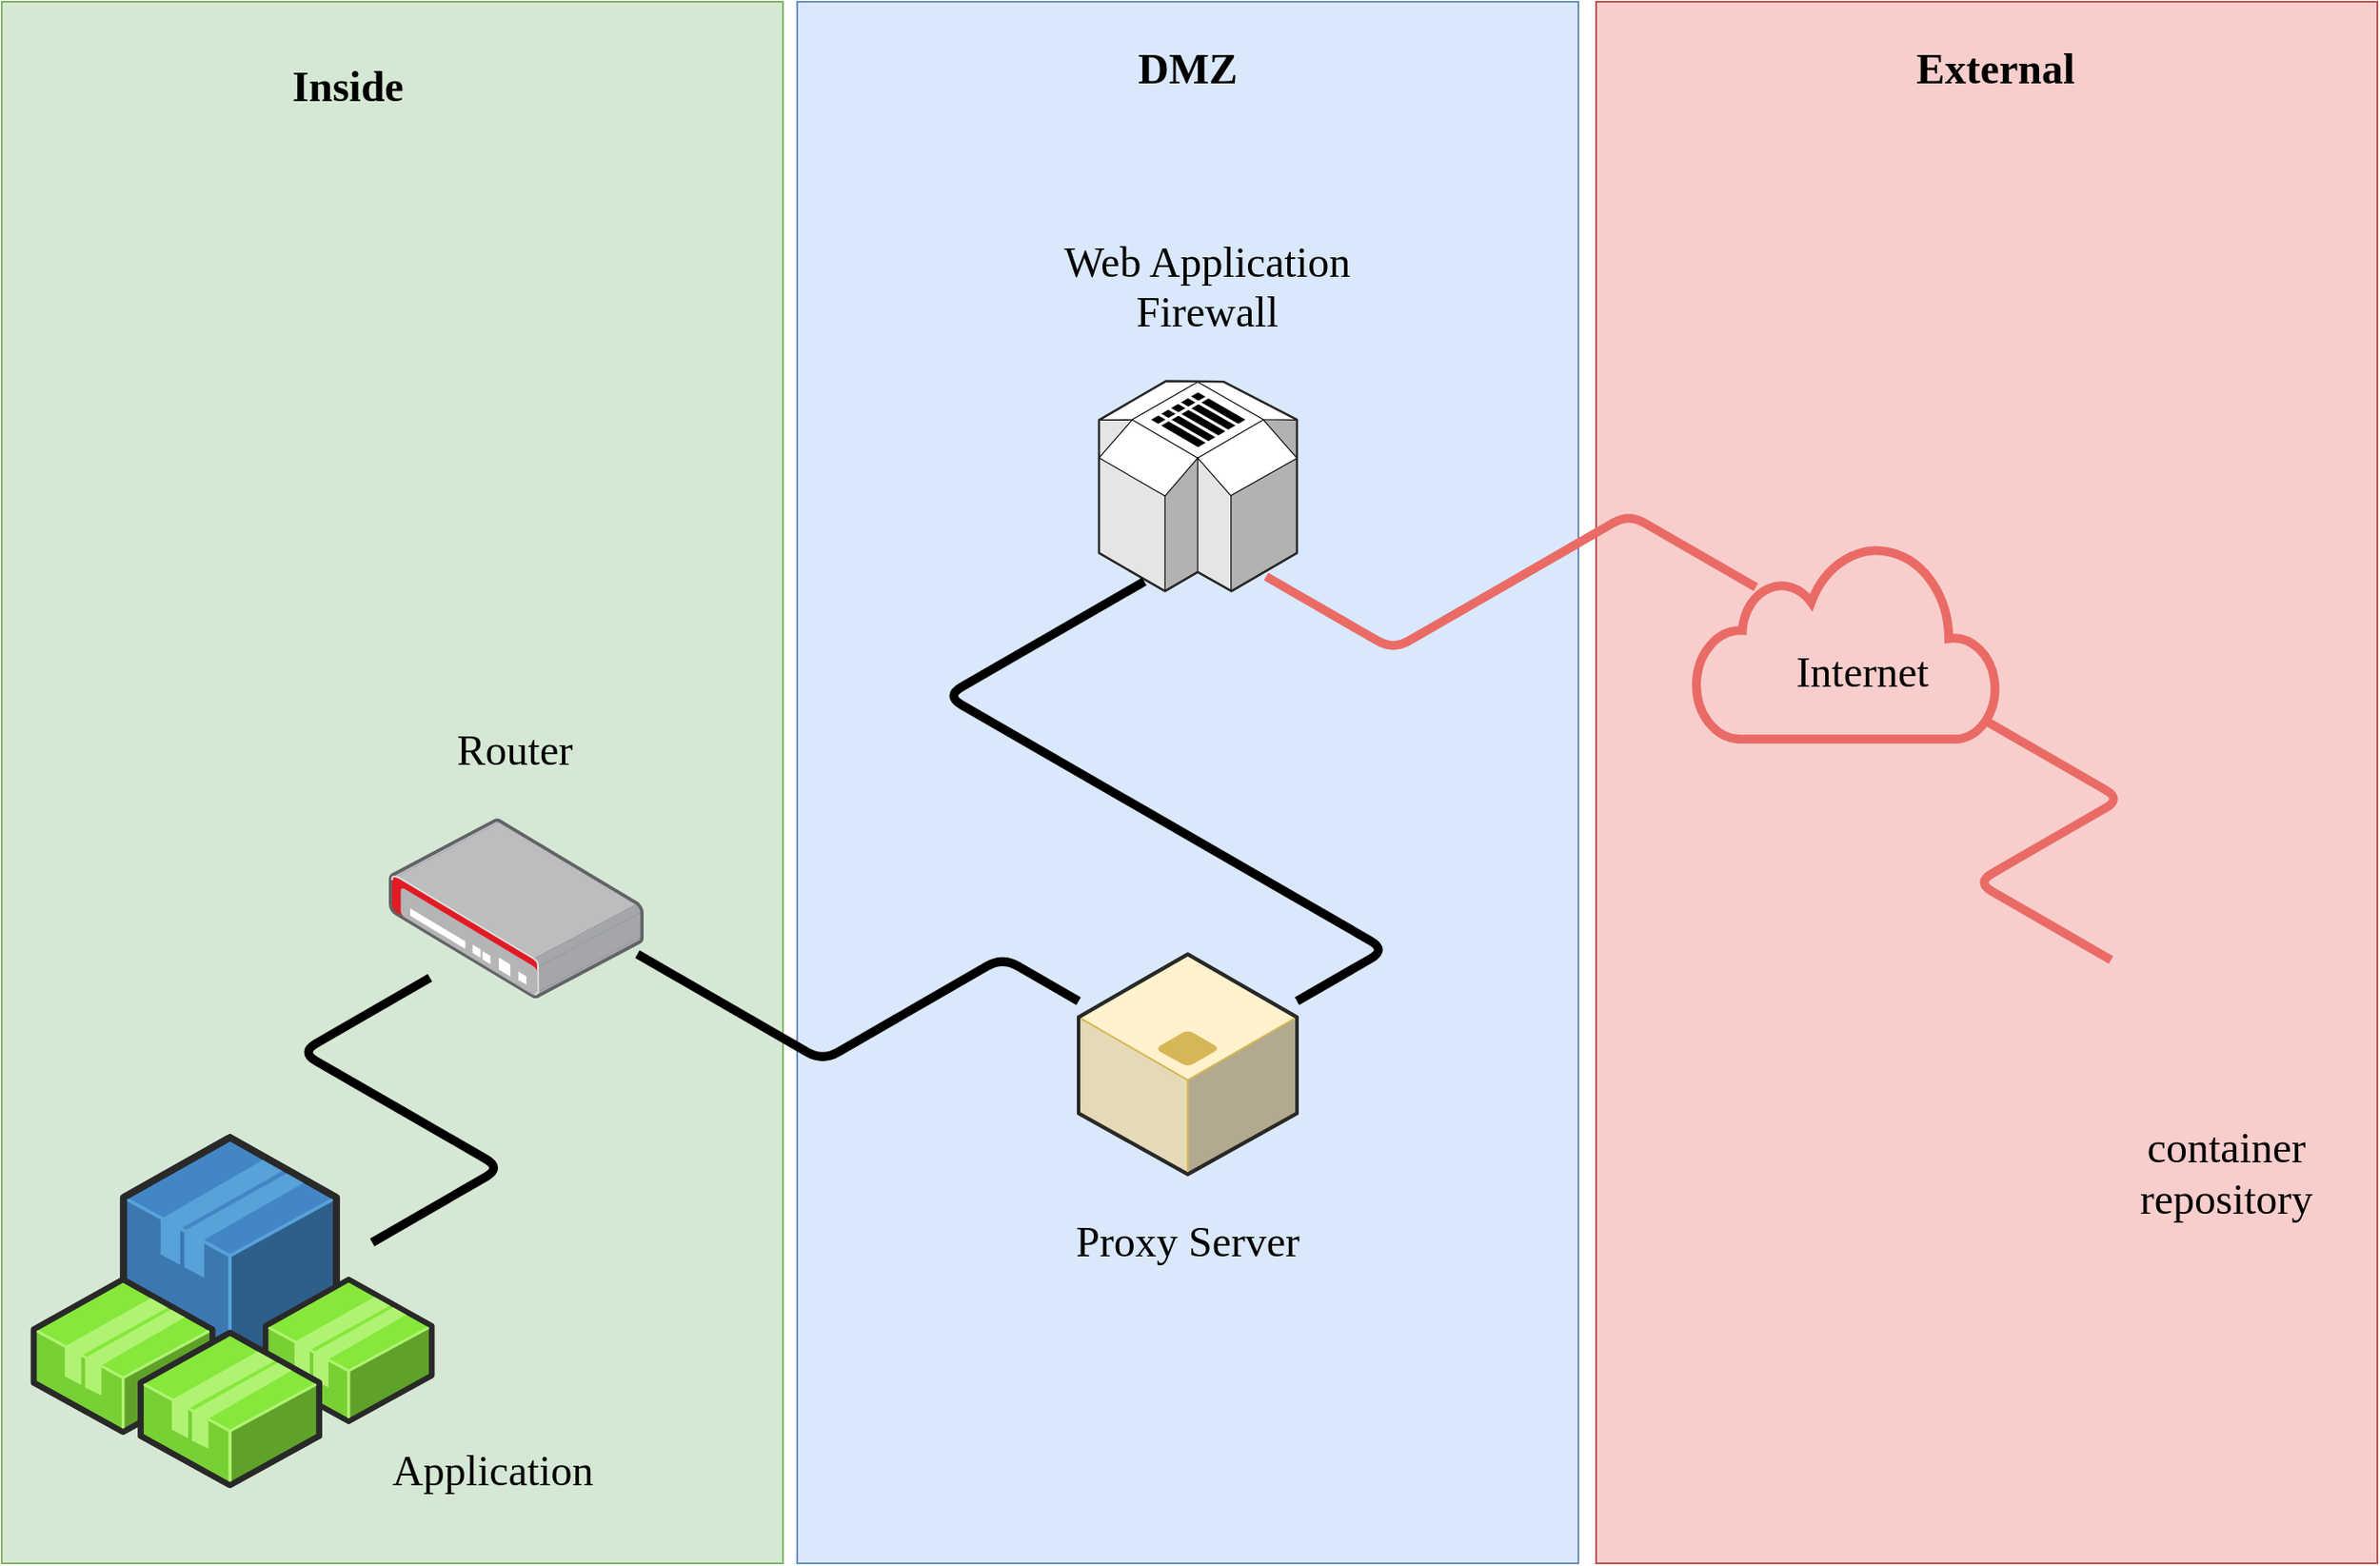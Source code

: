 <mxfile version="13.6.3" type="device"><diagram name="Page-1" id="aaaa8250-4180-3840-79b5-4cada1eebb92"><mxGraphModel dx="3353" dy="1589" grid="1" gridSize="10" guides="1" tooltips="1" connect="1" arrows="1" fold="1" page="1" pageScale="1" pageWidth="850" pageHeight="1100" background="#ffffff" math="0" shadow="0"><root><mxCell id="0"/><mxCell id="1" parent="0"/><mxCell id="_lF3N22N4sEMzmTDZIkt-34" value="" style="rounded=0;whiteSpace=wrap;html=1;fontFamily=Tahoma;align=center;fillColor=#f8cecc;strokeColor=#b85450;" vertex="1" parent="1"><mxGeometry x="1900" y="430" width="440" height="880" as="geometry"/></mxCell><mxCell id="_lF3N22N4sEMzmTDZIkt-27" value="" style="rounded=0;whiteSpace=wrap;html=1;fontFamily=Tahoma;align=center;fillColor=#dae8fc;strokeColor=#6c8ebf;" vertex="1" parent="1"><mxGeometry x="1450" y="430" width="440" height="880" as="geometry"/></mxCell><mxCell id="_lF3N22N4sEMzmTDZIkt-26" value="" style="rounded=0;whiteSpace=wrap;html=1;fontFamily=Tahoma;align=center;fillColor=#d5e8d4;strokeColor=#82b366;" vertex="1" parent="1"><mxGeometry x="1002" y="430" width="440" height="880" as="geometry"/></mxCell><mxCell id="_lF3N22N4sEMzmTDZIkt-15" value="" style="verticalLabelPosition=bottom;html=1;verticalAlign=top;strokeWidth=1;align=center;outlineConnect=0;dashed=0;outlineConnect=0;shape=mxgraph.aws3d.application;fillColor=#4286c5;strokeColor=#57A2D8;aspect=fixed;" vertex="1" parent="1"><mxGeometry x="1070.6" y="1070" width="119.85" height="133" as="geometry"/></mxCell><mxCell id="_lF3N22N4sEMzmTDZIkt-17" value="" style="verticalLabelPosition=bottom;html=1;verticalAlign=top;strokeWidth=1;align=center;outlineConnect=0;dashed=0;outlineConnect=0;shape=mxgraph.aws3d.application2;fillColor=#86E83A;strokeColor=#B0F373;aspect=fixed;" vertex="1" parent="1"><mxGeometry x="1150.6" y="1150" width="93.58" height="80" as="geometry"/></mxCell><mxCell id="1a8abee3a6cfdf20-13" value="" style="verticalLabelPosition=bottom;html=1;verticalAlign=top;strokeWidth=1;dashed=0;shape=mxgraph.aws3d.simpleDb2;aspect=fixed;rounded=1;shadow=0;comic=0;fontSize=12;" parent="1" vertex="1"><mxGeometry x="1620" y="643.84" width="111.5" height="118.32" as="geometry"/></mxCell><mxCell id="LnxidX9yPW9uQRd6AGxt-1" value="" style="points=[];aspect=fixed;html=1;align=center;shadow=0;dashed=0;image;image=img/lib/allied_telesis/security/Router_VPN.svg;" parent="1" vertex="1"><mxGeometry x="1220" y="890" width="143.53" height="101.86" as="geometry"/></mxCell><mxCell id="LnxidX9yPW9uQRd6AGxt-10" value="" style="html=1;verticalLabelPosition=bottom;align=center;labelBackgroundColor=#ffffff;verticalAlign=top;strokeWidth=5;shadow=0;dashed=0;shape=mxgraph.ios7.icons.cloud;fillColor=none;strokeColor=#EA6B66;" parent="1" vertex="1"><mxGeometry x="1956" y="735.54" width="170" height="110" as="geometry"/></mxCell><mxCell id="_lF3N22N4sEMzmTDZIkt-1" value="&lt;div&gt;&lt;span style=&quot;font-size: 24px&quot;&gt;Web Application Firewall&lt;/span&gt;&lt;/div&gt;&lt;div&gt;&lt;br&gt;&lt;/div&gt;" style="text;html=1;strokeColor=none;fillColor=none;align=center;verticalAlign=middle;whiteSpace=wrap;rounded=0;fontStyle=0;fontFamily=Tahoma;" vertex="1" parent="1"><mxGeometry x="1570" y="560" width="222" height="76.7" as="geometry"/></mxCell><mxCell id="_lF3N22N4sEMzmTDZIkt-4" value="&lt;span style=&quot;font-size: 24px&quot;&gt;Internet&lt;/span&gt;" style="text;html=1;strokeColor=none;fillColor=none;align=center;verticalAlign=middle;whiteSpace=wrap;rounded=0;fontStyle=0;fontFamily=Verdana;strokeWidth=5;" vertex="1" parent="1"><mxGeometry x="2010" y="780" width="80" height="55.54" as="geometry"/></mxCell><mxCell id="_lF3N22N4sEMzmTDZIkt-6" value="" style="shape=image;imageAspect=0;aspect=fixed;verticalLabelPosition=bottom;verticalAlign=top;image=https://avatars1.githubusercontent.com/u/38353654?s=200&amp;v=4;" vertex="1" parent="1"><mxGeometry x="2195" y="920" width="120" height="120" as="geometry"/></mxCell><mxCell id="_lF3N22N4sEMzmTDZIkt-7" value="&lt;div style=&quot;font-size: 24px&quot;&gt;&lt;span&gt;container repository&lt;/span&gt;&lt;br&gt;&lt;/div&gt;" style="text;html=1;strokeColor=none;fillColor=none;align=center;verticalAlign=middle;whiteSpace=wrap;rounded=0;fontFamily=Verdana;fontStyle=0" vertex="1" parent="1"><mxGeometry x="2170" y="1040" width="170" height="100" as="geometry"/></mxCell><mxCell id="_lF3N22N4sEMzmTDZIkt-9" value="" style="edgeStyle=isometricEdgeStyle;endArrow=none;html=1;entryX=0.229;entryY=0.954;entryDx=0;entryDy=0;entryPerimeter=0;strokeWidth=5;" edge="1" parent="1" source="_lF3N22N4sEMzmTDZIkt-19" target="1a8abee3a6cfdf20-13"><mxGeometry width="50" height="100" relative="1" as="geometry"><mxPoint x="1387.45" y="869.16" as="sourcePoint"/><mxPoint x="1280" y="770" as="targetPoint"/></mxGeometry></mxCell><mxCell id="_lF3N22N4sEMzmTDZIkt-13" value="" style="edgeStyle=isometricEdgeStyle;endArrow=none;html=1;elbow=vertical;strokeColor=#EA6B66;strokeWidth=5;" edge="1" parent="1"><mxGeometry x="0.326" y="-53" width="50" height="100" relative="1" as="geometry"><mxPoint x="2190" y="970" as="sourcePoint"/><mxPoint x="2120" y="835.54" as="targetPoint"/><mxPoint y="1" as="offset"/></mxGeometry></mxCell><mxCell id="_lF3N22N4sEMzmTDZIkt-14" value="" style="verticalLabelPosition=bottom;html=1;verticalAlign=top;strokeWidth=1;align=center;outlineConnect=0;dashed=0;outlineConnect=0;shape=mxgraph.aws3d.application2;fillColor=#86E83A;strokeColor=#B0F373;aspect=fixed;" vertex="1" parent="1"><mxGeometry x="1020" y="1150" width="100.6" height="86" as="geometry"/></mxCell><mxCell id="_lF3N22N4sEMzmTDZIkt-16" value="" style="verticalLabelPosition=bottom;html=1;verticalAlign=top;strokeWidth=1;align=center;outlineConnect=0;dashed=0;outlineConnect=0;shape=mxgraph.aws3d.application2;fillColor=#86E83A;strokeColor=#B0F373;aspect=fixed;" vertex="1" parent="1"><mxGeometry x="1080.23" y="1180" width="100.6" height="86" as="geometry"/></mxCell><mxCell id="_lF3N22N4sEMzmTDZIkt-18" value="&lt;div&gt;&lt;span style=&quot;font-size: 24px&quot;&gt;Router&lt;/span&gt;&lt;/div&gt;" style="text;html=1;strokeColor=none;fillColor=none;align=center;verticalAlign=middle;whiteSpace=wrap;rounded=0;fontStyle=0;fontFamily=Verdana;" vertex="1" parent="1"><mxGeometry x="1220" y="813.3" width="142" height="76.7" as="geometry"/></mxCell><mxCell id="_lF3N22N4sEMzmTDZIkt-19" value="" style="verticalLabelPosition=bottom;html=1;verticalAlign=top;strokeWidth=1;align=center;outlineConnect=0;dashed=0;outlineConnect=0;shape=mxgraph.aws3d.application_server;fillColor=#fff2cc;strokeColor=#d6b656;aspect=fixed;fontFamily=Tahoma;" vertex="1" parent="1"><mxGeometry x="1608.5" y="966.7" width="123" height="124" as="geometry"/></mxCell><mxCell id="_lF3N22N4sEMzmTDZIkt-20" value="" style="edgeStyle=isometricEdgeStyle;endArrow=none;html=1;strokeWidth=5;" edge="1" parent="1"><mxGeometry width="50" height="100" relative="1" as="geometry"><mxPoint x="1210.63" y="1129.16" as="sourcePoint"/><mxPoint x="1243.18" y="980" as="targetPoint"/></mxGeometry></mxCell><mxCell id="_lF3N22N4sEMzmTDZIkt-21" value="&lt;div&gt;&lt;span style=&quot;font-size: 24px&quot;&gt;Application&lt;/span&gt;&lt;/div&gt;" style="text;html=1;strokeColor=none;fillColor=none;align=left;verticalAlign=middle;whiteSpace=wrap;rounded=0;fontStyle=0;fontFamily=Tahoma;" vertex="1" parent="1"><mxGeometry x="1220" y="1220" width="222" height="76.7" as="geometry"/></mxCell><mxCell id="_lF3N22N4sEMzmTDZIkt-22" value="" style="edgeStyle=isometricEdgeStyle;endArrow=none;html=1;elbow=vertical;strokeWidth=5;" edge="1" parent="1" source="_lF3N22N4sEMzmTDZIkt-19"><mxGeometry x="0.326" y="-53" width="50" height="100" relative="1" as="geometry"><mxPoint x="2130" y="1462.983" as="sourcePoint"/><mxPoint x="1360" y="966.7" as="targetPoint"/><mxPoint y="1" as="offset"/></mxGeometry></mxCell><mxCell id="_lF3N22N4sEMzmTDZIkt-28" value="&lt;div&gt;&lt;span style=&quot;font-size: 24px&quot;&gt;Proxy Server&lt;/span&gt;&lt;/div&gt;" style="text;html=1;strokeColor=none;fillColor=none;align=center;verticalAlign=middle;whiteSpace=wrap;rounded=0;fontStyle=0;fontFamily=Verdana;" vertex="1" parent="1"><mxGeometry x="1599" y="1090.7" width="142" height="76.7" as="geometry"/></mxCell><mxCell id="_lF3N22N4sEMzmTDZIkt-29" value="" style="edgeStyle=isometricEdgeStyle;endArrow=none;html=1;elbow=vertical;entryX=0.844;entryY=0.93;entryDx=0;entryDy=0;entryPerimeter=0;strokeColor=#EA6B66;strokeWidth=5;exitX=0.2;exitY=0.222;exitDx=0;exitDy=0;exitPerimeter=0;" edge="1" parent="1" source="LnxidX9yPW9uQRd6AGxt-10" target="1a8abee3a6cfdf20-13"><mxGeometry x="0.326" y="-53" width="50" height="100" relative="1" as="geometry"><mxPoint x="2168.5" y="1109.893" as="sourcePoint"/><mxPoint x="1920" y="1083.4" as="targetPoint"/><mxPoint y="1" as="offset"/></mxGeometry></mxCell><mxCell id="_lF3N22N4sEMzmTDZIkt-31" value="&lt;div&gt;&lt;span style=&quot;font-size: 24px&quot;&gt;Inside&lt;/span&gt;&lt;/div&gt;" style="text;html=1;strokeColor=none;fillColor=none;align=center;verticalAlign=middle;whiteSpace=wrap;rounded=0;fontStyle=1;fontFamily=Tahoma;" vertex="1" parent="1"><mxGeometry x="1126.39" y="440.0" width="142" height="76.7" as="geometry"/></mxCell><mxCell id="_lF3N22N4sEMzmTDZIkt-32" value="&lt;span style=&quot;font-size: 24px&quot;&gt;DMZ&lt;/span&gt;" style="text;html=1;strokeColor=none;fillColor=none;align=center;verticalAlign=middle;whiteSpace=wrap;rounded=0;fontStyle=1;fontFamily=Tahoma;" vertex="1" parent="1"><mxGeometry x="1599" y="430.0" width="142" height="76.7" as="geometry"/></mxCell><mxCell id="_lF3N22N4sEMzmTDZIkt-33" value="&lt;span style=&quot;font-size: 24px&quot;&gt;External&lt;/span&gt;" style="text;html=1;strokeColor=none;fillColor=none;align=center;verticalAlign=middle;whiteSpace=wrap;rounded=0;fontStyle=1;fontFamily=Tahoma;" vertex="1" parent="1"><mxGeometry x="2054" y="430.0" width="142" height="76.7" as="geometry"/></mxCell></root></mxGraphModel></diagram></mxfile>